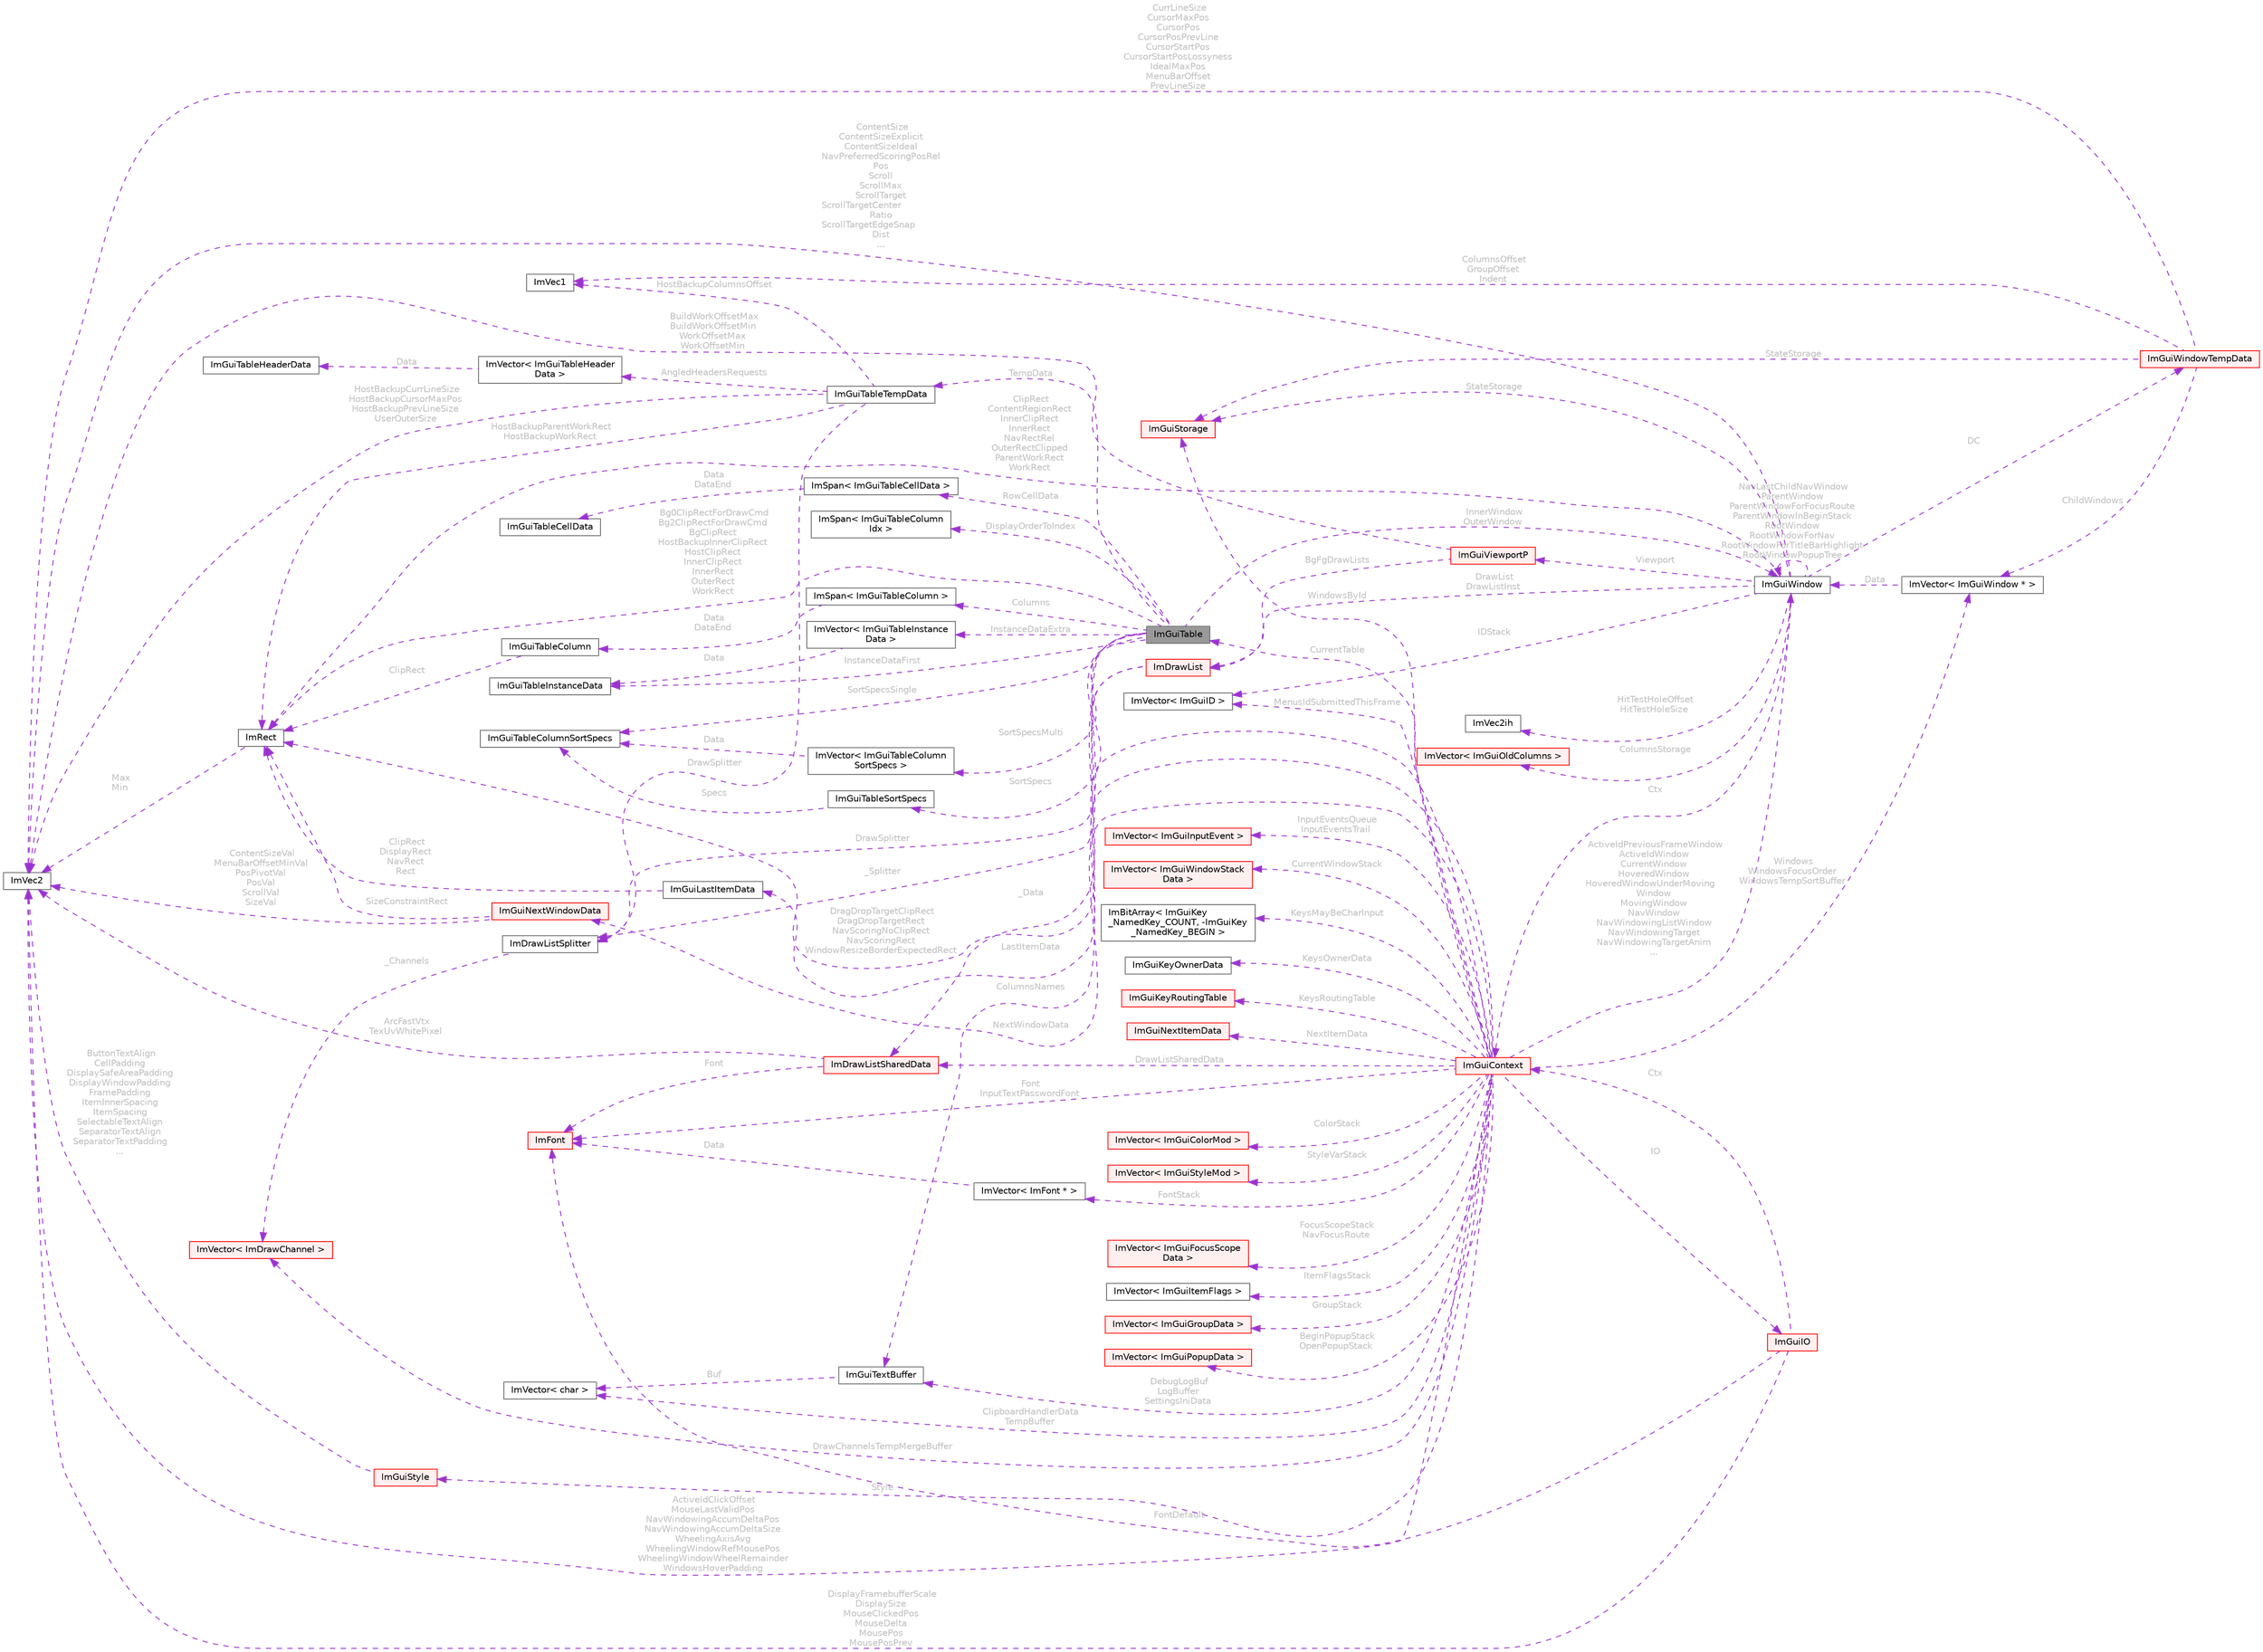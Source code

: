 digraph "ImGuiTable"
{
 // LATEX_PDF_SIZE
  bgcolor="transparent";
  edge [fontname=Helvetica,fontsize=10,labelfontname=Helvetica,labelfontsize=10];
  node [fontname=Helvetica,fontsize=10,shape=box,height=0.2,width=0.4];
  rankdir="LR";
  Node1 [id="Node000001",label="ImGuiTable",height=0.2,width=0.4,color="gray40", fillcolor="grey60", style="filled", fontcolor="black",tooltip=" "];
  Node2 -> Node1 [id="edge1_Node000001_Node000002",dir="back",color="darkorchid3",style="dashed",tooltip=" ",label=" TempData",fontcolor="grey" ];
  Node2 [id="Node000002",label="ImGuiTableTempData",height=0.2,width=0.4,color="gray40", fillcolor="white", style="filled",URL="$structImGuiTableTempData.html",tooltip=" "];
  Node3 -> Node2 [id="edge2_Node000002_Node000003",dir="back",color="darkorchid3",style="dashed",tooltip=" ",label=" AngledHeadersRequests",fontcolor="grey" ];
  Node3 [id="Node000003",label="ImVector\< ImGuiTableHeader\lData \>",height=0.2,width=0.4,color="gray40", fillcolor="white", style="filled",URL="$structImVector.html",tooltip=" "];
  Node4 -> Node3 [id="edge3_Node000003_Node000004",dir="back",color="darkorchid3",style="dashed",tooltip=" ",label=" Data",fontcolor="grey" ];
  Node4 [id="Node000004",label="ImGuiTableHeaderData",height=0.2,width=0.4,color="gray40", fillcolor="white", style="filled",URL="$structImGuiTableHeaderData.html",tooltip=" "];
  Node5 -> Node2 [id="edge4_Node000002_Node000005",dir="back",color="darkorchid3",style="dashed",tooltip=" ",label=" HostBackupCurrLineSize\nHostBackupCursorMaxPos\nHostBackupPrevLineSize\nUserOuterSize",fontcolor="grey" ];
  Node5 [id="Node000005",label="ImVec2",height=0.2,width=0.4,color="gray40", fillcolor="white", style="filled",URL="$structImVec2.html",tooltip=" "];
  Node6 -> Node2 [id="edge5_Node000002_Node000006",dir="back",color="darkorchid3",style="dashed",tooltip=" ",label=" DrawSplitter",fontcolor="grey" ];
  Node6 [id="Node000006",label="ImDrawListSplitter",height=0.2,width=0.4,color="gray40", fillcolor="white", style="filled",URL="$structImDrawListSplitter.html",tooltip=" "];
  Node7 -> Node6 [id="edge6_Node000006_Node000007",dir="back",color="darkorchid3",style="dashed",tooltip=" ",label=" _Channels",fontcolor="grey" ];
  Node7 [id="Node000007",label="ImVector\< ImDrawChannel \>",height=0.2,width=0.4,color="red", fillcolor="#FFF0F0", style="filled",URL="$structImVector.html",tooltip=" "];
  Node33 -> Node2 [id="edge7_Node000002_Node000033",dir="back",color="darkorchid3",style="dashed",tooltip=" ",label=" HostBackupParentWorkRect\nHostBackupWorkRect",fontcolor="grey" ];
  Node33 [id="Node000033",label="ImRect",height=0.2,width=0.4,color="gray40", fillcolor="white", style="filled",URL="$structImRect.html",tooltip=" "];
  Node5 -> Node33 [id="edge8_Node000033_Node000005",dir="back",color="darkorchid3",style="dashed",tooltip=" ",label=" Max\nMin",fontcolor="grey" ];
  Node34 -> Node2 [id="edge9_Node000002_Node000034",dir="back",color="darkorchid3",style="dashed",tooltip=" ",label=" HostBackupColumnsOffset",fontcolor="grey" ];
  Node34 [id="Node000034",label="ImVec1",height=0.2,width=0.4,color="gray40", fillcolor="white", style="filled",URL="$structImVec1.html",tooltip=" "];
  Node35 -> Node1 [id="edge10_Node000001_Node000035",dir="back",color="darkorchid3",style="dashed",tooltip=" ",label=" Columns",fontcolor="grey" ];
  Node35 [id="Node000035",label="ImSpan\< ImGuiTableColumn \>",height=0.2,width=0.4,color="gray40", fillcolor="white", style="filled",URL="$structImSpan.html",tooltip=" "];
  Node36 -> Node35 [id="edge11_Node000035_Node000036",dir="back",color="darkorchid3",style="dashed",tooltip=" ",label=" Data\nDataEnd",fontcolor="grey" ];
  Node36 [id="Node000036",label="ImGuiTableColumn",height=0.2,width=0.4,color="gray40", fillcolor="white", style="filled",URL="$structImGuiTableColumn.html",tooltip=" "];
  Node33 -> Node36 [id="edge12_Node000036_Node000033",dir="back",color="darkorchid3",style="dashed",tooltip=" ",label=" ClipRect",fontcolor="grey" ];
  Node37 -> Node1 [id="edge13_Node000001_Node000037",dir="back",color="darkorchid3",style="dashed",tooltip=" ",label=" DisplayOrderToIndex",fontcolor="grey" ];
  Node37 [id="Node000037",label="ImSpan\< ImGuiTableColumn\lIdx \>",height=0.2,width=0.4,color="gray40", fillcolor="white", style="filled",URL="$structImSpan.html",tooltip=" "];
  Node38 -> Node1 [id="edge14_Node000001_Node000038",dir="back",color="darkorchid3",style="dashed",tooltip=" ",label=" RowCellData",fontcolor="grey" ];
  Node38 [id="Node000038",label="ImSpan\< ImGuiTableCellData \>",height=0.2,width=0.4,color="gray40", fillcolor="white", style="filled",URL="$structImSpan.html",tooltip=" "];
  Node39 -> Node38 [id="edge15_Node000038_Node000039",dir="back",color="darkorchid3",style="dashed",tooltip=" ",label=" Data\nDataEnd",fontcolor="grey" ];
  Node39 [id="Node000039",label="ImGuiTableCellData",height=0.2,width=0.4,color="gray40", fillcolor="white", style="filled",URL="$structImGuiTableCellData.html",tooltip=" "];
  Node33 -> Node1 [id="edge16_Node000001_Node000033",dir="back",color="darkorchid3",style="dashed",tooltip=" ",label=" Bg0ClipRectForDrawCmd\nBg2ClipRectForDrawCmd\nBgClipRect\nHostBackupInnerClipRect\nHostClipRect\nInnerClipRect\nInnerRect\nOuterRect\nWorkRect",fontcolor="grey" ];
  Node40 -> Node1 [id="edge17_Node000001_Node000040",dir="back",color="darkorchid3",style="dashed",tooltip=" ",label=" InnerWindow\nOuterWindow",fontcolor="grey" ];
  Node40 [id="Node000040",label="ImGuiWindow",height=0.2,width=0.4,color="gray40", fillcolor="white", style="filled",URL="$structImGuiWindow.html",tooltip=" "];
  Node41 -> Node40 [id="edge18_Node000040_Node000041",dir="back",color="darkorchid3",style="dashed",tooltip=" ",label=" Ctx",fontcolor="grey" ];
  Node41 [id="Node000041",label="ImGuiContext",height=0.2,width=0.4,color="red", fillcolor="#FFF0F0", style="filled",URL="$structImGuiContext.html",tooltip=" "];
  Node42 -> Node41 [id="edge19_Node000041_Node000042",dir="back",color="darkorchid3",style="dashed",tooltip=" ",label=" IO",fontcolor="grey" ];
  Node42 [id="Node000042",label="ImGuiIO",height=0.2,width=0.4,color="red", fillcolor="#FFF0F0", style="filled",URL="$structImGuiIO.html",tooltip=" "];
  Node5 -> Node42 [id="edge20_Node000042_Node000005",dir="back",color="darkorchid3",style="dashed",tooltip=" ",label=" DisplayFramebufferScale\nDisplaySize\nMouseClickedPos\nMouseDelta\nMousePos\nMousePosPrev",fontcolor="grey" ];
  Node17 -> Node42 [id="edge21_Node000042_Node000017",dir="back",color="darkorchid3",style="dashed",tooltip=" ",label=" FontDefault",fontcolor="grey" ];
  Node17 [id="Node000017",label="ImFont",height=0.2,width=0.4,color="red", fillcolor="#FFF0F0", style="filled",URL="$structImFont.html",tooltip=" "];
  Node41 -> Node42 [id="edge22_Node000042_Node000041",dir="back",color="darkorchid3",style="dashed",tooltip=" ",label=" Ctx",fontcolor="grey" ];
  Node44 -> Node41 [id="edge23_Node000041_Node000044",dir="back",color="darkorchid3",style="dashed",tooltip=" ",label=" Style",fontcolor="grey" ];
  Node44 [id="Node000044",label="ImGuiStyle",height=0.2,width=0.4,color="red", fillcolor="#FFF0F0", style="filled",URL="$structImGuiStyle.html",tooltip=" "];
  Node5 -> Node44 [id="edge24_Node000044_Node000005",dir="back",color="darkorchid3",style="dashed",tooltip=" ",label=" ButtonTextAlign\nCellPadding\nDisplaySafeAreaPadding\nDisplayWindowPadding\nFramePadding\nItemInnerSpacing\nItemSpacing\nSelectableTextAlign\nSeparatorTextAlign\nSeparatorTextPadding\n...",fontcolor="grey" ];
  Node17 -> Node41 [id="edge25_Node000041_Node000017",dir="back",color="darkorchid3",style="dashed",tooltip=" ",label=" Font\nInputTextPasswordFont",fontcolor="grey" ];
  Node16 -> Node41 [id="edge26_Node000041_Node000016",dir="back",color="darkorchid3",style="dashed",tooltip=" ",label=" DrawListSharedData",fontcolor="grey" ];
  Node16 [id="Node000016",label="ImDrawListSharedData",height=0.2,width=0.4,color="red", fillcolor="#FFF0F0", style="filled",URL="$structImDrawListSharedData.html",tooltip=" "];
  Node5 -> Node16 [id="edge27_Node000016_Node000005",dir="back",color="darkorchid3",style="dashed",tooltip=" ",label=" ArcFastVtx\nTexUvWhitePixel",fontcolor="grey" ];
  Node17 -> Node16 [id="edge28_Node000016_Node000017",dir="back",color="darkorchid3",style="dashed",tooltip=" ",label=" Font",fontcolor="grey" ];
  Node45 -> Node41 [id="edge29_Node000041_Node000045",dir="back",color="darkorchid3",style="dashed",tooltip=" ",label=" InputEventsQueue\nInputEventsTrail",fontcolor="grey" ];
  Node45 [id="Node000045",label="ImVector\< ImGuiInputEvent \>",height=0.2,width=0.4,color="red", fillcolor="#FFF0F0", style="filled",URL="$structImVector.html",tooltip=" "];
  Node53 -> Node41 [id="edge30_Node000041_Node000053",dir="back",color="darkorchid3",style="dashed",tooltip=" ",label=" Windows\nWindowsFocusOrder\nWindowsTempSortBuffer",fontcolor="grey" ];
  Node53 [id="Node000053",label="ImVector\< ImGuiWindow * \>",height=0.2,width=0.4,color="gray40", fillcolor="white", style="filled",URL="$structImVector.html",tooltip=" "];
  Node40 -> Node53 [id="edge31_Node000053_Node000040",dir="back",color="darkorchid3",style="dashed",tooltip=" ",label=" Data",fontcolor="grey" ];
  Node54 -> Node41 [id="edge32_Node000041_Node000054",dir="back",color="darkorchid3",style="dashed",tooltip=" ",label=" CurrentWindowStack",fontcolor="grey" ];
  Node54 [id="Node000054",label="ImVector\< ImGuiWindowStack\lData \>",height=0.2,width=0.4,color="red", fillcolor="#FFF0F0", style="filled",URL="$structImVector.html",tooltip=" "];
  Node58 -> Node41 [id="edge33_Node000041_Node000058",dir="back",color="darkorchid3",style="dashed",tooltip=" ",label=" WindowsById",fontcolor="grey" ];
  Node58 [id="Node000058",label="ImGuiStorage",height=0.2,width=0.4,color="red", fillcolor="#FFF0F0", style="filled",URL="$structImGuiStorage.html",tooltip=" "];
  Node5 -> Node41 [id="edge34_Node000041_Node000005",dir="back",color="darkorchid3",style="dashed",tooltip=" ",label=" ActiveIdClickOffset\nMouseLastValidPos\nNavWindowingAccumDeltaPos\nNavWindowingAccumDeltaSize\nWheelingAxisAvg\nWheelingWindowRefMousePos\nWheelingWindowWheelRemainder\nWindowsHoverPadding",fontcolor="grey" ];
  Node40 -> Node41 [id="edge35_Node000041_Node000040",dir="back",color="darkorchid3",style="dashed",tooltip=" ",label=" ActiveIdPreviousFrameWindow\nActiveIdWindow\nCurrentWindow\nHoveredWindow\nHoveredWindowUnderMoving\lWindow\nMovingWindow\nNavWindow\nNavWindowingListWindow\nNavWindowingTarget\nNavWindowingTargetAnim\n...",fontcolor="grey" ];
  Node61 -> Node41 [id="edge36_Node000041_Node000061",dir="back",color="darkorchid3",style="dashed",tooltip=" ",label=" KeysMayBeCharInput",fontcolor="grey" ];
  Node61 [id="Node000061",label="ImBitArray\< ImGuiKey\l_NamedKey_COUNT, -ImGuiKey\l_NamedKey_BEGIN \>",height=0.2,width=0.4,color="gray40", fillcolor="white", style="filled",URL="$structImBitArray.html",tooltip=" "];
  Node62 -> Node41 [id="edge37_Node000041_Node000062",dir="back",color="darkorchid3",style="dashed",tooltip=" ",label=" KeysOwnerData",fontcolor="grey" ];
  Node62 [id="Node000062",label="ImGuiKeyOwnerData",height=0.2,width=0.4,color="gray40", fillcolor="white", style="filled",URL="$structImGuiKeyOwnerData.html",tooltip=" "];
  Node63 -> Node41 [id="edge38_Node000041_Node000063",dir="back",color="darkorchid3",style="dashed",tooltip=" ",label=" KeysRoutingTable",fontcolor="grey" ];
  Node63 [id="Node000063",label="ImGuiKeyRoutingTable",height=0.2,width=0.4,color="red", fillcolor="#FFF0F0", style="filled",URL="$structImGuiKeyRoutingTable.html",tooltip=" "];
  Node66 -> Node41 [id="edge39_Node000041_Node000066",dir="back",color="darkorchid3",style="dashed",tooltip=" ",label=" NextItemData",fontcolor="grey" ];
  Node66 [id="Node000066",label="ImGuiNextItemData",height=0.2,width=0.4,color="red", fillcolor="#FFF0F0", style="filled",URL="$structImGuiNextItemData.html",tooltip=" "];
  Node56 -> Node41 [id="edge40_Node000041_Node000056",dir="back",color="darkorchid3",style="dashed",tooltip=" ",label=" LastItemData",fontcolor="grey" ];
  Node56 [id="Node000056",label="ImGuiLastItemData",height=0.2,width=0.4,color="gray40", fillcolor="white", style="filled",URL="$structImGuiLastItemData.html",tooltip=" "];
  Node33 -> Node56 [id="edge41_Node000056_Node000033",dir="back",color="darkorchid3",style="dashed",tooltip=" ",label=" ClipRect\nDisplayRect\nNavRect\nRect",fontcolor="grey" ];
  Node68 -> Node41 [id="edge42_Node000041_Node000068",dir="back",color="darkorchid3",style="dashed",tooltip=" ",label=" NextWindowData",fontcolor="grey" ];
  Node68 [id="Node000068",label="ImGuiNextWindowData",height=0.2,width=0.4,color="red", fillcolor="#FFF0F0", style="filled",URL="$structImGuiNextWindowData.html",tooltip=" "];
  Node5 -> Node68 [id="edge43_Node000068_Node000005",dir="back",color="darkorchid3",style="dashed",tooltip=" ",label=" ContentSizeVal\nMenuBarOffsetMinVal\nPosPivotVal\nPosVal\nScrollVal\nSizeVal",fontcolor="grey" ];
  Node33 -> Node68 [id="edge44_Node000068_Node000033",dir="back",color="darkorchid3",style="dashed",tooltip=" ",label=" SizeConstraintRect",fontcolor="grey" ];
  Node70 -> Node41 [id="edge45_Node000041_Node000070",dir="back",color="darkorchid3",style="dashed",tooltip=" ",label=" ColorStack",fontcolor="grey" ];
  Node70 [id="Node000070",label="ImVector\< ImGuiColorMod \>",height=0.2,width=0.4,color="red", fillcolor="#FFF0F0", style="filled",URL="$structImVector.html",tooltip=" "];
  Node72 -> Node41 [id="edge46_Node000041_Node000072",dir="back",color="darkorchid3",style="dashed",tooltip=" ",label=" StyleVarStack",fontcolor="grey" ];
  Node72 [id="Node000072",label="ImVector\< ImGuiStyleMod \>",height=0.2,width=0.4,color="red", fillcolor="#FFF0F0", style="filled",URL="$structImVector.html",tooltip=" "];
  Node23 -> Node41 [id="edge47_Node000041_Node000023",dir="back",color="darkorchid3",style="dashed",tooltip=" ",label=" FontStack",fontcolor="grey" ];
  Node23 [id="Node000023",label="ImVector\< ImFont * \>",height=0.2,width=0.4,color="gray40", fillcolor="white", style="filled",URL="$structImVector.html",tooltip=" "];
  Node17 -> Node23 [id="edge48_Node000023_Node000017",dir="back",color="darkorchid3",style="dashed",tooltip=" ",label=" Data",fontcolor="grey" ];
  Node74 -> Node41 [id="edge49_Node000041_Node000074",dir="back",color="darkorchid3",style="dashed",tooltip=" ",label=" FocusScopeStack\nNavFocusRoute",fontcolor="grey" ];
  Node74 [id="Node000074",label="ImVector\< ImGuiFocusScope\lData \>",height=0.2,width=0.4,color="red", fillcolor="#FFF0F0", style="filled",URL="$structImVector.html",tooltip=" "];
  Node76 -> Node41 [id="edge50_Node000041_Node000076",dir="back",color="darkorchid3",style="dashed",tooltip=" ",label=" ItemFlagsStack",fontcolor="grey" ];
  Node76 [id="Node000076",label="ImVector\< ImGuiItemFlags \>",height=0.2,width=0.4,color="gray40", fillcolor="white", style="filled",URL="$structImVector.html",tooltip=" "];
  Node77 -> Node41 [id="edge51_Node000041_Node000077",dir="back",color="darkorchid3",style="dashed",tooltip=" ",label=" GroupStack",fontcolor="grey" ];
  Node77 [id="Node000077",label="ImVector\< ImGuiGroupData \>",height=0.2,width=0.4,color="red", fillcolor="#FFF0F0", style="filled",URL="$structImVector.html",tooltip=" "];
  Node79 -> Node41 [id="edge52_Node000041_Node000079",dir="back",color="darkorchid3",style="dashed",tooltip=" ",label=" BeginPopupStack\nOpenPopupStack",fontcolor="grey" ];
  Node79 [id="Node000079",label="ImVector\< ImGuiPopupData \>",height=0.2,width=0.4,color="red", fillcolor="#FFF0F0", style="filled",URL="$structImVector.html",tooltip=" "];
  Node33 -> Node41 [id="edge53_Node000041_Node000033",dir="back",color="darkorchid3",style="dashed",tooltip=" ",label=" DragDropTargetClipRect\nDragDropTargetRect\nNavScoringNoClipRect\nNavScoringRect\nWindowResizeBorderExpectedRect",fontcolor="grey" ];
  Node1 -> Node41 [id="edge54_Node000041_Node000001",dir="back",color="darkorchid3",style="dashed",tooltip=" ",label=" CurrentTable",fontcolor="grey" ];
  Node7 -> Node41 [id="edge55_Node000041_Node000007",dir="back",color="darkorchid3",style="dashed",tooltip=" ",label=" DrawChannelsTempMergeBuffer",fontcolor="grey" ];
  Node104 -> Node41 [id="edge56_Node000041_Node000104",dir="back",color="darkorchid3",style="dashed",tooltip=" ",label=" ClipboardHandlerData\nTempBuffer",fontcolor="grey" ];
  Node104 [id="Node000104",label="ImVector\< char \>",height=0.2,width=0.4,color="gray40", fillcolor="white", style="filled",URL="$structImVector.html",tooltip=" "];
  Node114 -> Node41 [id="edge57_Node000041_Node000114",dir="back",color="darkorchid3",style="dashed",tooltip=" ",label=" MenusIdSubmittedThisFrame",fontcolor="grey" ];
  Node114 [id="Node000114",label="ImVector\< ImGuiID \>",height=0.2,width=0.4,color="gray40", fillcolor="white", style="filled",URL="$structImVector.html",tooltip=" "];
  Node103 -> Node41 [id="edge58_Node000041_Node000103",dir="back",color="darkorchid3",style="dashed",tooltip=" ",label=" DebugLogBuf\nLogBuffer\nSettingsIniData",fontcolor="grey" ];
  Node103 [id="Node000103",label="ImGuiTextBuffer",height=0.2,width=0.4,color="gray40", fillcolor="white", style="filled",URL="$structImGuiTextBuffer.html",tooltip=" "];
  Node104 -> Node103 [id="edge59_Node000103_Node000104",dir="back",color="darkorchid3",style="dashed",tooltip=" ",label=" Buf",fontcolor="grey" ];
  Node84 -> Node40 [id="edge60_Node000040_Node000084",dir="back",color="darkorchid3",style="dashed",tooltip=" ",label=" Viewport",fontcolor="grey" ];
  Node84 [id="Node000084",label="ImGuiViewportP",height=0.2,width=0.4,color="red", fillcolor="#FFF0F0", style="filled",URL="$structImGuiViewportP.html",tooltip=" "];
  Node12 -> Node84 [id="edge61_Node000084_Node000012",dir="back",color="darkorchid3",style="dashed",tooltip=" ",label=" BgFgDrawLists",fontcolor="grey" ];
  Node12 [id="Node000012",label="ImDrawList",height=0.2,width=0.4,color="red", fillcolor="#FFF0F0", style="filled",URL="$structImDrawList.html",tooltip=" "];
  Node16 -> Node12 [id="edge62_Node000012_Node000016",dir="back",color="darkorchid3",style="dashed",tooltip=" ",label=" _Data",fontcolor="grey" ];
  Node6 -> Node12 [id="edge63_Node000012_Node000006",dir="back",color="darkorchid3",style="dashed",tooltip=" ",label=" _Splitter",fontcolor="grey" ];
  Node5 -> Node84 [id="edge64_Node000084_Node000005",dir="back",color="darkorchid3",style="dashed",tooltip=" ",label=" BuildWorkOffsetMax\nBuildWorkOffsetMin\nWorkOffsetMax\nWorkOffsetMin",fontcolor="grey" ];
  Node5 -> Node40 [id="edge65_Node000040_Node000005",dir="back",color="darkorchid3",style="dashed",tooltip=" ",label=" ContentSize\nContentSizeExplicit\nContentSizeIdeal\nNavPreferredScoringPosRel\nPos\nScroll\nScrollMax\nScrollTarget\nScrollTargetCenter\lRatio\nScrollTargetEdgeSnap\lDist\n...",fontcolor="grey" ];
  Node114 -> Node40 [id="edge66_Node000040_Node000114",dir="back",color="darkorchid3",style="dashed",tooltip=" ",label=" IDStack",fontcolor="grey" ];
  Node132 -> Node40 [id="edge67_Node000040_Node000132",dir="back",color="darkorchid3",style="dashed",tooltip=" ",label=" DC",fontcolor="grey" ];
  Node132 [id="Node000132",label="ImGuiWindowTempData",height=0.2,width=0.4,color="red", fillcolor="#FFF0F0", style="filled",URL="$structImGuiWindowTempData.html",tooltip=" "];
  Node5 -> Node132 [id="edge68_Node000132_Node000005",dir="back",color="darkorchid3",style="dashed",tooltip=" ",label=" CurrLineSize\nCursorMaxPos\nCursorPos\nCursorPosPrevLine\nCursorStartPos\nCursorStartPosLossyness\nIdealMaxPos\nMenuBarOffset\nPrevLineSize",fontcolor="grey" ];
  Node34 -> Node132 [id="edge69_Node000132_Node000034",dir="back",color="darkorchid3",style="dashed",tooltip=" ",label=" ColumnsOffset\nGroupOffset\nIndent",fontcolor="grey" ];
  Node53 -> Node132 [id="edge70_Node000132_Node000053",dir="back",color="darkorchid3",style="dashed",tooltip=" ",label=" ChildWindows",fontcolor="grey" ];
  Node58 -> Node132 [id="edge71_Node000132_Node000058",dir="back",color="darkorchid3",style="dashed",tooltip=" ",label=" StateStorage",fontcolor="grey" ];
  Node33 -> Node40 [id="edge72_Node000040_Node000033",dir="back",color="darkorchid3",style="dashed",tooltip=" ",label=" ClipRect\nContentRegionRect\nInnerClipRect\nInnerRect\nNavRectRel\nOuterRectClipped\nParentWorkRect\nWorkRect",fontcolor="grey" ];
  Node137 -> Node40 [id="edge73_Node000040_Node000137",dir="back",color="darkorchid3",style="dashed",tooltip=" ",label=" HitTestHoleOffset\nHitTestHoleSize",fontcolor="grey" ];
  Node137 [id="Node000137",label="ImVec2ih",height=0.2,width=0.4,color="gray40", fillcolor="white", style="filled",URL="$structImVec2ih.html",tooltip=" "];
  Node58 -> Node40 [id="edge74_Node000040_Node000058",dir="back",color="darkorchid3",style="dashed",tooltip=" ",label=" StateStorage",fontcolor="grey" ];
  Node138 -> Node40 [id="edge75_Node000040_Node000138",dir="back",color="darkorchid3",style="dashed",tooltip=" ",label=" ColumnsStorage",fontcolor="grey" ];
  Node138 [id="Node000138",label="ImVector\< ImGuiOldColumns \>",height=0.2,width=0.4,color="red", fillcolor="#FFF0F0", style="filled",URL="$structImVector.html",tooltip=" "];
  Node12 -> Node40 [id="edge76_Node000040_Node000012",dir="back",color="darkorchid3",style="dashed",tooltip=" ",label=" DrawList\nDrawListInst",fontcolor="grey" ];
  Node40 -> Node40 [id="edge77_Node000040_Node000040",dir="back",color="darkorchid3",style="dashed",tooltip=" ",label=" NavLastChildNavWindow\nParentWindow\nParentWindowForFocusRoute\nParentWindowInBeginStack\nRootWindow\nRootWindowForNav\nRootWindowForTitleBarHighlight\nRootWindowPopupTree",fontcolor="grey" ];
  Node103 -> Node1 [id="edge78_Node000001_Node000103",dir="back",color="darkorchid3",style="dashed",tooltip=" ",label=" ColumnsNames",fontcolor="grey" ];
  Node6 -> Node1 [id="edge79_Node000001_Node000006",dir="back",color="darkorchid3",style="dashed",tooltip=" ",label=" DrawSplitter",fontcolor="grey" ];
  Node139 -> Node1 [id="edge80_Node000001_Node000139",dir="back",color="darkorchid3",style="dashed",tooltip=" ",label=" InstanceDataFirst",fontcolor="grey" ];
  Node139 [id="Node000139",label="ImGuiTableInstanceData",height=0.2,width=0.4,color="gray40", fillcolor="white", style="filled",URL="$structImGuiTableInstanceData.html",tooltip=" "];
  Node140 -> Node1 [id="edge81_Node000001_Node000140",dir="back",color="darkorchid3",style="dashed",tooltip=" ",label=" InstanceDataExtra",fontcolor="grey" ];
  Node140 [id="Node000140",label="ImVector\< ImGuiTableInstance\lData \>",height=0.2,width=0.4,color="gray40", fillcolor="white", style="filled",URL="$structImVector.html",tooltip=" "];
  Node139 -> Node140 [id="edge82_Node000140_Node000139",dir="back",color="darkorchid3",style="dashed",tooltip=" ",label=" Data",fontcolor="grey" ];
  Node141 -> Node1 [id="edge83_Node000001_Node000141",dir="back",color="darkorchid3",style="dashed",tooltip=" ",label=" SortSpecsSingle",fontcolor="grey" ];
  Node141 [id="Node000141",label="ImGuiTableColumnSortSpecs",height=0.2,width=0.4,color="gray40", fillcolor="white", style="filled",URL="$structImGuiTableColumnSortSpecs.html",tooltip=" "];
  Node142 -> Node1 [id="edge84_Node000001_Node000142",dir="back",color="darkorchid3",style="dashed",tooltip=" ",label=" SortSpecsMulti",fontcolor="grey" ];
  Node142 [id="Node000142",label="ImVector\< ImGuiTableColumn\lSortSpecs \>",height=0.2,width=0.4,color="gray40", fillcolor="white", style="filled",URL="$structImVector.html",tooltip=" "];
  Node141 -> Node142 [id="edge85_Node000142_Node000141",dir="back",color="darkorchid3",style="dashed",tooltip=" ",label=" Data",fontcolor="grey" ];
  Node143 -> Node1 [id="edge86_Node000001_Node000143",dir="back",color="darkorchid3",style="dashed",tooltip=" ",label=" SortSpecs",fontcolor="grey" ];
  Node143 [id="Node000143",label="ImGuiTableSortSpecs",height=0.2,width=0.4,color="gray40", fillcolor="white", style="filled",URL="$structImGuiTableSortSpecs.html",tooltip=" "];
  Node141 -> Node143 [id="edge87_Node000143_Node000141",dir="back",color="darkorchid3",style="dashed",tooltip=" ",label=" Specs",fontcolor="grey" ];
}
